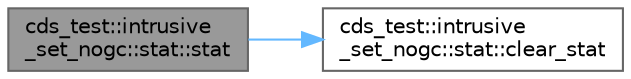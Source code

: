 digraph "cds_test::intrusive_set_nogc::stat::stat"
{
 // LATEX_PDF_SIZE
  bgcolor="transparent";
  edge [fontname=Helvetica,fontsize=10,labelfontname=Helvetica,labelfontsize=10];
  node [fontname=Helvetica,fontsize=10,shape=box,height=0.2,width=0.4];
  rankdir="LR";
  Node1 [id="Node000001",label="cds_test::intrusive\l_set_nogc::stat::stat",height=0.2,width=0.4,color="gray40", fillcolor="grey60", style="filled", fontcolor="black",tooltip=" "];
  Node1 -> Node2 [id="edge1_Node000001_Node000002",color="steelblue1",style="solid",tooltip=" "];
  Node2 [id="Node000002",label="cds_test::intrusive\l_set_nogc::stat::clear_stat",height=0.2,width=0.4,color="grey40", fillcolor="white", style="filled",URL="$structcds__test_1_1intrusive__set__nogc_1_1stat.html#a68fee192eb9acd8432bd8aa873a15ff0",tooltip=" "];
}
